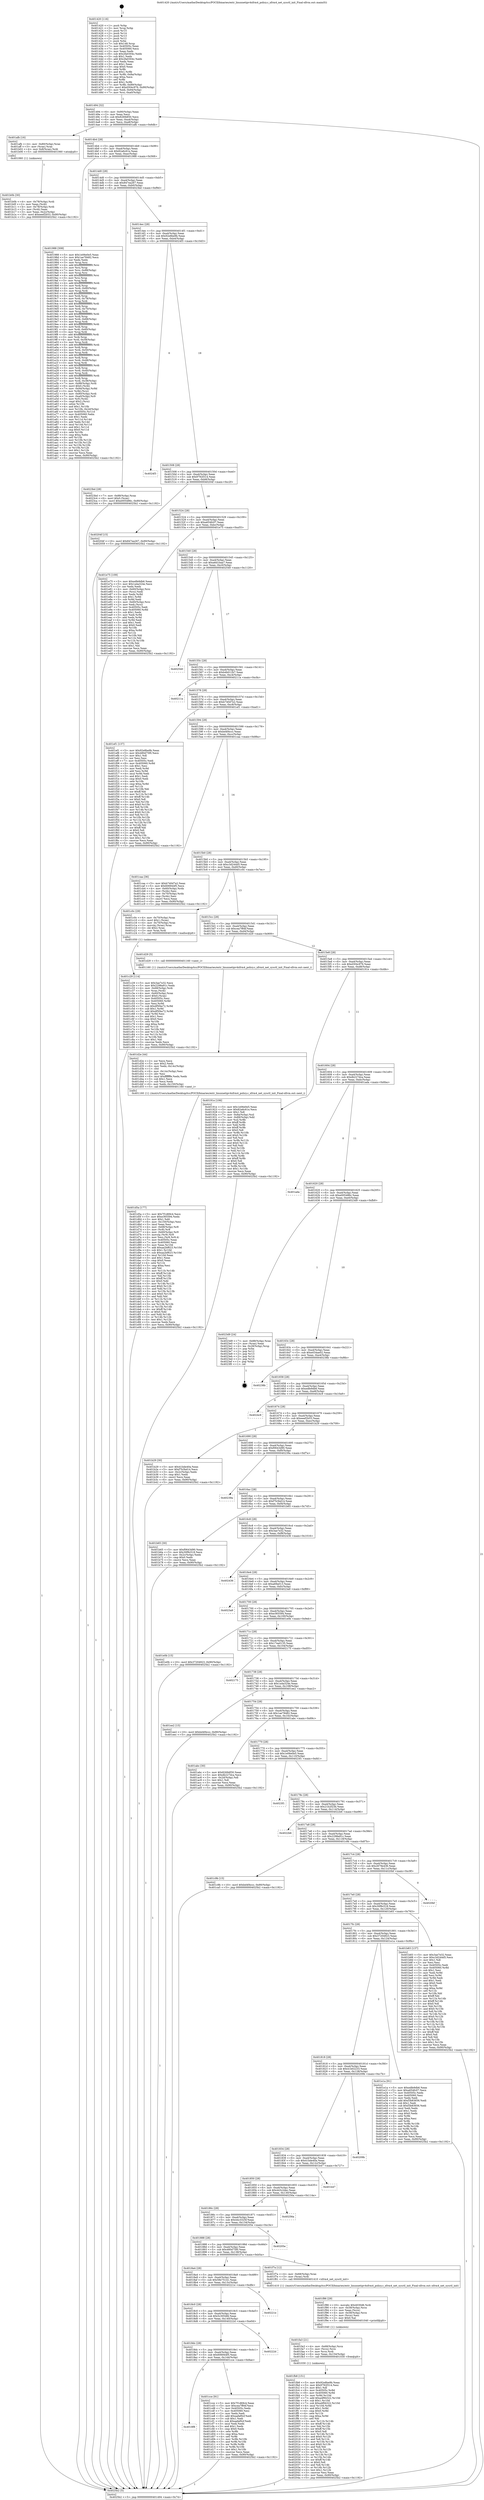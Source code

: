 digraph "0x401420" {
  label = "0x401420 (/mnt/c/Users/mathe/Desktop/tcc/POCII/binaries/extr_linuxnetipv4xfrm4_policy.c_xfrm4_net_sysctl_init_Final-ollvm.out::main(0))"
  labelloc = "t"
  node[shape=record]

  Entry [label="",width=0.3,height=0.3,shape=circle,fillcolor=black,style=filled]
  "0x401494" [label="{
     0x401494 [32]\l
     | [instrs]\l
     &nbsp;&nbsp;0x401494 \<+6\>: mov -0x90(%rbp),%eax\l
     &nbsp;&nbsp;0x40149a \<+2\>: mov %eax,%ecx\l
     &nbsp;&nbsp;0x40149c \<+6\>: sub $0x8269df30,%ecx\l
     &nbsp;&nbsp;0x4014a2 \<+6\>: mov %eax,-0xa4(%rbp)\l
     &nbsp;&nbsp;0x4014a8 \<+6\>: mov %ecx,-0xa8(%rbp)\l
     &nbsp;&nbsp;0x4014ae \<+6\>: je 0000000000401afb \<main+0x6db\>\l
  }"]
  "0x401afb" [label="{
     0x401afb [16]\l
     | [instrs]\l
     &nbsp;&nbsp;0x401afb \<+4\>: mov -0x80(%rbp),%rax\l
     &nbsp;&nbsp;0x401aff \<+3\>: mov (%rax),%rax\l
     &nbsp;&nbsp;0x401b02 \<+4\>: mov 0x8(%rax),%rdi\l
     &nbsp;&nbsp;0x401b06 \<+5\>: call 0000000000401060 \<atoi@plt\>\l
     | [calls]\l
     &nbsp;&nbsp;0x401060 \{1\} (unknown)\l
  }"]
  "0x4014b4" [label="{
     0x4014b4 [28]\l
     | [instrs]\l
     &nbsp;&nbsp;0x4014b4 \<+5\>: jmp 00000000004014b9 \<main+0x99\>\l
     &nbsp;&nbsp;0x4014b9 \<+6\>: mov -0xa4(%rbp),%eax\l
     &nbsp;&nbsp;0x4014bf \<+5\>: sub $0x82a6c61e,%eax\l
     &nbsp;&nbsp;0x4014c4 \<+6\>: mov %eax,-0xac(%rbp)\l
     &nbsp;&nbsp;0x4014ca \<+6\>: je 0000000000401988 \<main+0x568\>\l
  }"]
  Exit [label="",width=0.3,height=0.3,shape=circle,fillcolor=black,style=filled,peripheries=2]
  "0x401988" [label="{
     0x401988 [308]\l
     | [instrs]\l
     &nbsp;&nbsp;0x401988 \<+5\>: mov $0x1e06e0e5,%eax\l
     &nbsp;&nbsp;0x40198d \<+5\>: mov $0x1ae78482,%ecx\l
     &nbsp;&nbsp;0x401992 \<+2\>: xor %edx,%edx\l
     &nbsp;&nbsp;0x401994 \<+3\>: mov %rsp,%rsi\l
     &nbsp;&nbsp;0x401997 \<+4\>: add $0xfffffffffffffff0,%rsi\l
     &nbsp;&nbsp;0x40199b \<+3\>: mov %rsi,%rsp\l
     &nbsp;&nbsp;0x40199e \<+7\>: mov %rsi,-0x88(%rbp)\l
     &nbsp;&nbsp;0x4019a5 \<+3\>: mov %rsp,%rsi\l
     &nbsp;&nbsp;0x4019a8 \<+4\>: add $0xfffffffffffffff0,%rsi\l
     &nbsp;&nbsp;0x4019ac \<+3\>: mov %rsi,%rsp\l
     &nbsp;&nbsp;0x4019af \<+3\>: mov %rsp,%rdi\l
     &nbsp;&nbsp;0x4019b2 \<+4\>: add $0xfffffffffffffff0,%rdi\l
     &nbsp;&nbsp;0x4019b6 \<+3\>: mov %rdi,%rsp\l
     &nbsp;&nbsp;0x4019b9 \<+4\>: mov %rdi,-0x80(%rbp)\l
     &nbsp;&nbsp;0x4019bd \<+3\>: mov %rsp,%rdi\l
     &nbsp;&nbsp;0x4019c0 \<+4\>: add $0xfffffffffffffff0,%rdi\l
     &nbsp;&nbsp;0x4019c4 \<+3\>: mov %rdi,%rsp\l
     &nbsp;&nbsp;0x4019c7 \<+4\>: mov %rdi,-0x78(%rbp)\l
     &nbsp;&nbsp;0x4019cb \<+3\>: mov %rsp,%rdi\l
     &nbsp;&nbsp;0x4019ce \<+4\>: add $0xfffffffffffffff0,%rdi\l
     &nbsp;&nbsp;0x4019d2 \<+3\>: mov %rdi,%rsp\l
     &nbsp;&nbsp;0x4019d5 \<+4\>: mov %rdi,-0x70(%rbp)\l
     &nbsp;&nbsp;0x4019d9 \<+3\>: mov %rsp,%rdi\l
     &nbsp;&nbsp;0x4019dc \<+4\>: add $0xfffffffffffffff0,%rdi\l
     &nbsp;&nbsp;0x4019e0 \<+3\>: mov %rdi,%rsp\l
     &nbsp;&nbsp;0x4019e3 \<+4\>: mov %rdi,-0x68(%rbp)\l
     &nbsp;&nbsp;0x4019e7 \<+3\>: mov %rsp,%rdi\l
     &nbsp;&nbsp;0x4019ea \<+4\>: add $0xfffffffffffffff0,%rdi\l
     &nbsp;&nbsp;0x4019ee \<+3\>: mov %rdi,%rsp\l
     &nbsp;&nbsp;0x4019f1 \<+4\>: mov %rdi,-0x60(%rbp)\l
     &nbsp;&nbsp;0x4019f5 \<+3\>: mov %rsp,%rdi\l
     &nbsp;&nbsp;0x4019f8 \<+4\>: add $0xfffffffffffffff0,%rdi\l
     &nbsp;&nbsp;0x4019fc \<+3\>: mov %rdi,%rsp\l
     &nbsp;&nbsp;0x4019ff \<+4\>: mov %rdi,-0x58(%rbp)\l
     &nbsp;&nbsp;0x401a03 \<+3\>: mov %rsp,%rdi\l
     &nbsp;&nbsp;0x401a06 \<+4\>: add $0xfffffffffffffff0,%rdi\l
     &nbsp;&nbsp;0x401a0a \<+3\>: mov %rdi,%rsp\l
     &nbsp;&nbsp;0x401a0d \<+4\>: mov %rdi,-0x50(%rbp)\l
     &nbsp;&nbsp;0x401a11 \<+3\>: mov %rsp,%rdi\l
     &nbsp;&nbsp;0x401a14 \<+4\>: add $0xfffffffffffffff0,%rdi\l
     &nbsp;&nbsp;0x401a18 \<+3\>: mov %rdi,%rsp\l
     &nbsp;&nbsp;0x401a1b \<+4\>: mov %rdi,-0x48(%rbp)\l
     &nbsp;&nbsp;0x401a1f \<+3\>: mov %rsp,%rdi\l
     &nbsp;&nbsp;0x401a22 \<+4\>: add $0xfffffffffffffff0,%rdi\l
     &nbsp;&nbsp;0x401a26 \<+3\>: mov %rdi,%rsp\l
     &nbsp;&nbsp;0x401a29 \<+4\>: mov %rdi,-0x40(%rbp)\l
     &nbsp;&nbsp;0x401a2d \<+3\>: mov %rsp,%rdi\l
     &nbsp;&nbsp;0x401a30 \<+4\>: add $0xfffffffffffffff0,%rdi\l
     &nbsp;&nbsp;0x401a34 \<+3\>: mov %rdi,%rsp\l
     &nbsp;&nbsp;0x401a37 \<+4\>: mov %rdi,-0x38(%rbp)\l
     &nbsp;&nbsp;0x401a3b \<+7\>: mov -0x88(%rbp),%rdi\l
     &nbsp;&nbsp;0x401a42 \<+6\>: movl $0x0,(%rdi)\l
     &nbsp;&nbsp;0x401a48 \<+7\>: mov -0x94(%rbp),%r8d\l
     &nbsp;&nbsp;0x401a4f \<+3\>: mov %r8d,(%rsi)\l
     &nbsp;&nbsp;0x401a52 \<+4\>: mov -0x80(%rbp),%rdi\l
     &nbsp;&nbsp;0x401a56 \<+7\>: mov -0xa0(%rbp),%r9\l
     &nbsp;&nbsp;0x401a5d \<+3\>: mov %r9,(%rdi)\l
     &nbsp;&nbsp;0x401a60 \<+3\>: cmpl $0x2,(%rsi)\l
     &nbsp;&nbsp;0x401a63 \<+4\>: setne %r10b\l
     &nbsp;&nbsp;0x401a67 \<+4\>: and $0x1,%r10b\l
     &nbsp;&nbsp;0x401a6b \<+4\>: mov %r10b,-0x2d(%rbp)\l
     &nbsp;&nbsp;0x401a6f \<+8\>: mov 0x40505c,%r11d\l
     &nbsp;&nbsp;0x401a77 \<+7\>: mov 0x405060,%ebx\l
     &nbsp;&nbsp;0x401a7e \<+3\>: sub $0x1,%edx\l
     &nbsp;&nbsp;0x401a81 \<+3\>: mov %r11d,%r14d\l
     &nbsp;&nbsp;0x401a84 \<+3\>: add %edx,%r14d\l
     &nbsp;&nbsp;0x401a87 \<+4\>: imul %r14d,%r11d\l
     &nbsp;&nbsp;0x401a8b \<+4\>: and $0x1,%r11d\l
     &nbsp;&nbsp;0x401a8f \<+4\>: cmp $0x0,%r11d\l
     &nbsp;&nbsp;0x401a93 \<+4\>: sete %r10b\l
     &nbsp;&nbsp;0x401a97 \<+3\>: cmp $0xa,%ebx\l
     &nbsp;&nbsp;0x401a9a \<+4\>: setl %r15b\l
     &nbsp;&nbsp;0x401a9e \<+3\>: mov %r10b,%r12b\l
     &nbsp;&nbsp;0x401aa1 \<+3\>: and %r15b,%r12b\l
     &nbsp;&nbsp;0x401aa4 \<+3\>: xor %r15b,%r10b\l
     &nbsp;&nbsp;0x401aa7 \<+3\>: or %r10b,%r12b\l
     &nbsp;&nbsp;0x401aaa \<+4\>: test $0x1,%r12b\l
     &nbsp;&nbsp;0x401aae \<+3\>: cmovne %ecx,%eax\l
     &nbsp;&nbsp;0x401ab1 \<+6\>: mov %eax,-0x90(%rbp)\l
     &nbsp;&nbsp;0x401ab7 \<+5\>: jmp 00000000004025b2 \<main+0x1192\>\l
  }"]
  "0x4014d0" [label="{
     0x4014d0 [28]\l
     | [instrs]\l
     &nbsp;&nbsp;0x4014d0 \<+5\>: jmp 00000000004014d5 \<main+0xb5\>\l
     &nbsp;&nbsp;0x4014d5 \<+6\>: mov -0xa4(%rbp),%eax\l
     &nbsp;&nbsp;0x4014db \<+5\>: sub $0x847ea267,%eax\l
     &nbsp;&nbsp;0x4014e0 \<+6\>: mov %eax,-0xb0(%rbp)\l
     &nbsp;&nbsp;0x4014e6 \<+6\>: je 00000000004023bd \<main+0xf9d\>\l
  }"]
  "0x401fb8" [label="{
     0x401fb8 [151]\l
     | [instrs]\l
     &nbsp;&nbsp;0x401fb8 \<+5\>: mov $0x92e8be9b,%eax\l
     &nbsp;&nbsp;0x401fbd \<+5\>: mov $0x9792f314,%esi\l
     &nbsp;&nbsp;0x401fc2 \<+2\>: mov $0x1,%dl\l
     &nbsp;&nbsp;0x401fc4 \<+8\>: mov 0x40505c,%r8d\l
     &nbsp;&nbsp;0x401fcc \<+8\>: mov 0x405060,%r9d\l
     &nbsp;&nbsp;0x401fd4 \<+3\>: mov %r8d,%r10d\l
     &nbsp;&nbsp;0x401fd7 \<+7\>: add $0xa4f94322,%r10d\l
     &nbsp;&nbsp;0x401fde \<+4\>: sub $0x1,%r10d\l
     &nbsp;&nbsp;0x401fe2 \<+7\>: sub $0xa4f94322,%r10d\l
     &nbsp;&nbsp;0x401fe9 \<+4\>: imul %r10d,%r8d\l
     &nbsp;&nbsp;0x401fed \<+4\>: and $0x1,%r8d\l
     &nbsp;&nbsp;0x401ff1 \<+4\>: cmp $0x0,%r8d\l
     &nbsp;&nbsp;0x401ff5 \<+4\>: sete %r11b\l
     &nbsp;&nbsp;0x401ff9 \<+4\>: cmp $0xa,%r9d\l
     &nbsp;&nbsp;0x401ffd \<+3\>: setl %bl\l
     &nbsp;&nbsp;0x402000 \<+3\>: mov %r11b,%r14b\l
     &nbsp;&nbsp;0x402003 \<+4\>: xor $0xff,%r14b\l
     &nbsp;&nbsp;0x402007 \<+3\>: mov %bl,%r15b\l
     &nbsp;&nbsp;0x40200a \<+4\>: xor $0xff,%r15b\l
     &nbsp;&nbsp;0x40200e \<+3\>: xor $0x0,%dl\l
     &nbsp;&nbsp;0x402011 \<+3\>: mov %r14b,%r12b\l
     &nbsp;&nbsp;0x402014 \<+4\>: and $0x0,%r12b\l
     &nbsp;&nbsp;0x402018 \<+3\>: and %dl,%r11b\l
     &nbsp;&nbsp;0x40201b \<+3\>: mov %r15b,%r13b\l
     &nbsp;&nbsp;0x40201e \<+4\>: and $0x0,%r13b\l
     &nbsp;&nbsp;0x402022 \<+2\>: and %dl,%bl\l
     &nbsp;&nbsp;0x402024 \<+3\>: or %r11b,%r12b\l
     &nbsp;&nbsp;0x402027 \<+3\>: or %bl,%r13b\l
     &nbsp;&nbsp;0x40202a \<+3\>: xor %r13b,%r12b\l
     &nbsp;&nbsp;0x40202d \<+3\>: or %r15b,%r14b\l
     &nbsp;&nbsp;0x402030 \<+4\>: xor $0xff,%r14b\l
     &nbsp;&nbsp;0x402034 \<+3\>: or $0x0,%dl\l
     &nbsp;&nbsp;0x402037 \<+3\>: and %dl,%r14b\l
     &nbsp;&nbsp;0x40203a \<+3\>: or %r14b,%r12b\l
     &nbsp;&nbsp;0x40203d \<+4\>: test $0x1,%r12b\l
     &nbsp;&nbsp;0x402041 \<+3\>: cmovne %esi,%eax\l
     &nbsp;&nbsp;0x402044 \<+6\>: mov %eax,-0x90(%rbp)\l
     &nbsp;&nbsp;0x40204a \<+5\>: jmp 00000000004025b2 \<main+0x1192\>\l
  }"]
  "0x4023bd" [label="{
     0x4023bd [28]\l
     | [instrs]\l
     &nbsp;&nbsp;0x4023bd \<+7\>: mov -0x88(%rbp),%rax\l
     &nbsp;&nbsp;0x4023c4 \<+6\>: movl $0x0,(%rax)\l
     &nbsp;&nbsp;0x4023ca \<+10\>: movl $0xe005486c,-0x90(%rbp)\l
     &nbsp;&nbsp;0x4023d4 \<+5\>: jmp 00000000004025b2 \<main+0x1192\>\l
  }"]
  "0x4014ec" [label="{
     0x4014ec [28]\l
     | [instrs]\l
     &nbsp;&nbsp;0x4014ec \<+5\>: jmp 00000000004014f1 \<main+0xd1\>\l
     &nbsp;&nbsp;0x4014f1 \<+6\>: mov -0xa4(%rbp),%eax\l
     &nbsp;&nbsp;0x4014f7 \<+5\>: sub $0x92e8be9b,%eax\l
     &nbsp;&nbsp;0x4014fc \<+6\>: mov %eax,-0xb4(%rbp)\l
     &nbsp;&nbsp;0x401502 \<+6\>: je 00000000004024f3 \<main+0x10d3\>\l
  }"]
  "0x401fa3" [label="{
     0x401fa3 [21]\l
     | [instrs]\l
     &nbsp;&nbsp;0x401fa3 \<+4\>: mov -0x68(%rbp),%rcx\l
     &nbsp;&nbsp;0x401fa7 \<+3\>: mov (%rcx),%rcx\l
     &nbsp;&nbsp;0x401faa \<+3\>: mov %rcx,%rdi\l
     &nbsp;&nbsp;0x401fad \<+6\>: mov %eax,-0x154(%rbp)\l
     &nbsp;&nbsp;0x401fb3 \<+5\>: call 0000000000401030 \<free@plt\>\l
     | [calls]\l
     &nbsp;&nbsp;0x401030 \{1\} (unknown)\l
  }"]
  "0x4024f3" [label="{
     0x4024f3\l
  }", style=dashed]
  "0x401508" [label="{
     0x401508 [28]\l
     | [instrs]\l
     &nbsp;&nbsp;0x401508 \<+5\>: jmp 000000000040150d \<main+0xed\>\l
     &nbsp;&nbsp;0x40150d \<+6\>: mov -0xa4(%rbp),%eax\l
     &nbsp;&nbsp;0x401513 \<+5\>: sub $0x9792f314,%eax\l
     &nbsp;&nbsp;0x401518 \<+6\>: mov %eax,-0xb8(%rbp)\l
     &nbsp;&nbsp;0x40151e \<+6\>: je 000000000040204f \<main+0xc2f\>\l
  }"]
  "0x401f86" [label="{
     0x401f86 [29]\l
     | [instrs]\l
     &nbsp;&nbsp;0x401f86 \<+10\>: movabs $0x4030d6,%rdi\l
     &nbsp;&nbsp;0x401f90 \<+4\>: mov -0x58(%rbp),%rcx\l
     &nbsp;&nbsp;0x401f94 \<+2\>: mov %eax,(%rcx)\l
     &nbsp;&nbsp;0x401f96 \<+4\>: mov -0x58(%rbp),%rcx\l
     &nbsp;&nbsp;0x401f9a \<+2\>: mov (%rcx),%esi\l
     &nbsp;&nbsp;0x401f9c \<+2\>: mov $0x0,%al\l
     &nbsp;&nbsp;0x401f9e \<+5\>: call 0000000000401040 \<printf@plt\>\l
     | [calls]\l
     &nbsp;&nbsp;0x401040 \{1\} (unknown)\l
  }"]
  "0x40204f" [label="{
     0x40204f [15]\l
     | [instrs]\l
     &nbsp;&nbsp;0x40204f \<+10\>: movl $0x847ea267,-0x90(%rbp)\l
     &nbsp;&nbsp;0x402059 \<+5\>: jmp 00000000004025b2 \<main+0x1192\>\l
  }"]
  "0x401524" [label="{
     0x401524 [28]\l
     | [instrs]\l
     &nbsp;&nbsp;0x401524 \<+5\>: jmp 0000000000401529 \<main+0x109\>\l
     &nbsp;&nbsp;0x401529 \<+6\>: mov -0xa4(%rbp),%eax\l
     &nbsp;&nbsp;0x40152f \<+5\>: sub $0xa654fc07,%eax\l
     &nbsp;&nbsp;0x401534 \<+6\>: mov %eax,-0xbc(%rbp)\l
     &nbsp;&nbsp;0x40153a \<+6\>: je 0000000000401e75 \<main+0xa55\>\l
  }"]
  "0x401d5a" [label="{
     0x401d5a [177]\l
     | [instrs]\l
     &nbsp;&nbsp;0x401d5a \<+5\>: mov $0x7f1d69c4,%ecx\l
     &nbsp;&nbsp;0x401d5f \<+5\>: mov $0xe365594,%edx\l
     &nbsp;&nbsp;0x401d64 \<+3\>: mov $0x1,%dil\l
     &nbsp;&nbsp;0x401d67 \<+6\>: mov -0x150(%rbp),%esi\l
     &nbsp;&nbsp;0x401d6d \<+3\>: imul %eax,%esi\l
     &nbsp;&nbsp;0x401d70 \<+4\>: mov -0x68(%rbp),%r8\l
     &nbsp;&nbsp;0x401d74 \<+3\>: mov (%r8),%r8\l
     &nbsp;&nbsp;0x401d77 \<+4\>: mov -0x60(%rbp),%r9\l
     &nbsp;&nbsp;0x401d7b \<+3\>: movslq (%r9),%r9\l
     &nbsp;&nbsp;0x401d7e \<+4\>: mov %esi,(%r8,%r9,4)\l
     &nbsp;&nbsp;0x401d82 \<+7\>: mov 0x40505c,%eax\l
     &nbsp;&nbsp;0x401d89 \<+7\>: mov 0x405060,%esi\l
     &nbsp;&nbsp;0x401d90 \<+3\>: mov %eax,%r10d\l
     &nbsp;&nbsp;0x401d93 \<+7\>: add $0xaa2bf623,%r10d\l
     &nbsp;&nbsp;0x401d9a \<+4\>: sub $0x1,%r10d\l
     &nbsp;&nbsp;0x401d9e \<+7\>: sub $0xaa2bf623,%r10d\l
     &nbsp;&nbsp;0x401da5 \<+4\>: imul %r10d,%eax\l
     &nbsp;&nbsp;0x401da9 \<+3\>: and $0x1,%eax\l
     &nbsp;&nbsp;0x401dac \<+3\>: cmp $0x0,%eax\l
     &nbsp;&nbsp;0x401daf \<+4\>: sete %r11b\l
     &nbsp;&nbsp;0x401db3 \<+3\>: cmp $0xa,%esi\l
     &nbsp;&nbsp;0x401db6 \<+3\>: setl %bl\l
     &nbsp;&nbsp;0x401db9 \<+3\>: mov %r11b,%r14b\l
     &nbsp;&nbsp;0x401dbc \<+4\>: xor $0xff,%r14b\l
     &nbsp;&nbsp;0x401dc0 \<+3\>: mov %bl,%r15b\l
     &nbsp;&nbsp;0x401dc3 \<+4\>: xor $0xff,%r15b\l
     &nbsp;&nbsp;0x401dc7 \<+4\>: xor $0x0,%dil\l
     &nbsp;&nbsp;0x401dcb \<+3\>: mov %r14b,%r12b\l
     &nbsp;&nbsp;0x401dce \<+4\>: and $0x0,%r12b\l
     &nbsp;&nbsp;0x401dd2 \<+3\>: and %dil,%r11b\l
     &nbsp;&nbsp;0x401dd5 \<+3\>: mov %r15b,%r13b\l
     &nbsp;&nbsp;0x401dd8 \<+4\>: and $0x0,%r13b\l
     &nbsp;&nbsp;0x401ddc \<+3\>: and %dil,%bl\l
     &nbsp;&nbsp;0x401ddf \<+3\>: or %r11b,%r12b\l
     &nbsp;&nbsp;0x401de2 \<+3\>: or %bl,%r13b\l
     &nbsp;&nbsp;0x401de5 \<+3\>: xor %r13b,%r12b\l
     &nbsp;&nbsp;0x401de8 \<+3\>: or %r15b,%r14b\l
     &nbsp;&nbsp;0x401deb \<+4\>: xor $0xff,%r14b\l
     &nbsp;&nbsp;0x401def \<+4\>: or $0x0,%dil\l
     &nbsp;&nbsp;0x401df3 \<+3\>: and %dil,%r14b\l
     &nbsp;&nbsp;0x401df6 \<+3\>: or %r14b,%r12b\l
     &nbsp;&nbsp;0x401df9 \<+4\>: test $0x1,%r12b\l
     &nbsp;&nbsp;0x401dfd \<+3\>: cmovne %edx,%ecx\l
     &nbsp;&nbsp;0x401e00 \<+6\>: mov %ecx,-0x90(%rbp)\l
     &nbsp;&nbsp;0x401e06 \<+5\>: jmp 00000000004025b2 \<main+0x1192\>\l
  }"]
  "0x401e75" [label="{
     0x401e75 [109]\l
     | [instrs]\l
     &nbsp;&nbsp;0x401e75 \<+5\>: mov $0xedfe9db6,%eax\l
     &nbsp;&nbsp;0x401e7a \<+5\>: mov $0x1a4a324e,%ecx\l
     &nbsp;&nbsp;0x401e7f \<+2\>: xor %edx,%edx\l
     &nbsp;&nbsp;0x401e81 \<+4\>: mov -0x60(%rbp),%rsi\l
     &nbsp;&nbsp;0x401e85 \<+2\>: mov (%rsi),%edi\l
     &nbsp;&nbsp;0x401e87 \<+3\>: mov %edx,%r8d\l
     &nbsp;&nbsp;0x401e8a \<+4\>: sub $0x1,%r8d\l
     &nbsp;&nbsp;0x401e8e \<+3\>: sub %r8d,%edi\l
     &nbsp;&nbsp;0x401e91 \<+4\>: mov -0x60(%rbp),%rsi\l
     &nbsp;&nbsp;0x401e95 \<+2\>: mov %edi,(%rsi)\l
     &nbsp;&nbsp;0x401e97 \<+7\>: mov 0x40505c,%edi\l
     &nbsp;&nbsp;0x401e9e \<+8\>: mov 0x405060,%r8d\l
     &nbsp;&nbsp;0x401ea6 \<+3\>: sub $0x1,%edx\l
     &nbsp;&nbsp;0x401ea9 \<+3\>: mov %edi,%r9d\l
     &nbsp;&nbsp;0x401eac \<+3\>: add %edx,%r9d\l
     &nbsp;&nbsp;0x401eaf \<+4\>: imul %r9d,%edi\l
     &nbsp;&nbsp;0x401eb3 \<+3\>: and $0x1,%edi\l
     &nbsp;&nbsp;0x401eb6 \<+3\>: cmp $0x0,%edi\l
     &nbsp;&nbsp;0x401eb9 \<+4\>: sete %r10b\l
     &nbsp;&nbsp;0x401ebd \<+4\>: cmp $0xa,%r8d\l
     &nbsp;&nbsp;0x401ec1 \<+4\>: setl %r11b\l
     &nbsp;&nbsp;0x401ec5 \<+3\>: mov %r10b,%bl\l
     &nbsp;&nbsp;0x401ec8 \<+3\>: and %r11b,%bl\l
     &nbsp;&nbsp;0x401ecb \<+3\>: xor %r11b,%r10b\l
     &nbsp;&nbsp;0x401ece \<+3\>: or %r10b,%bl\l
     &nbsp;&nbsp;0x401ed1 \<+3\>: test $0x1,%bl\l
     &nbsp;&nbsp;0x401ed4 \<+3\>: cmovne %ecx,%eax\l
     &nbsp;&nbsp;0x401ed7 \<+6\>: mov %eax,-0x90(%rbp)\l
     &nbsp;&nbsp;0x401edd \<+5\>: jmp 00000000004025b2 \<main+0x1192\>\l
  }"]
  "0x401540" [label="{
     0x401540 [28]\l
     | [instrs]\l
     &nbsp;&nbsp;0x401540 \<+5\>: jmp 0000000000401545 \<main+0x125\>\l
     &nbsp;&nbsp;0x401545 \<+6\>: mov -0xa4(%rbp),%eax\l
     &nbsp;&nbsp;0x40154b \<+5\>: sub $0xa6d1baa7,%eax\l
     &nbsp;&nbsp;0x401550 \<+6\>: mov %eax,-0xc0(%rbp)\l
     &nbsp;&nbsp;0x401556 \<+6\>: je 0000000000402540 \<main+0x1120\>\l
  }"]
  "0x401d2e" [label="{
     0x401d2e [44]\l
     | [instrs]\l
     &nbsp;&nbsp;0x401d2e \<+2\>: xor %ecx,%ecx\l
     &nbsp;&nbsp;0x401d30 \<+5\>: mov $0x2,%edx\l
     &nbsp;&nbsp;0x401d35 \<+6\>: mov %edx,-0x14c(%rbp)\l
     &nbsp;&nbsp;0x401d3b \<+1\>: cltd\l
     &nbsp;&nbsp;0x401d3c \<+6\>: mov -0x14c(%rbp),%esi\l
     &nbsp;&nbsp;0x401d42 \<+2\>: idiv %esi\l
     &nbsp;&nbsp;0x401d44 \<+6\>: imul $0xfffffffe,%edx,%edx\l
     &nbsp;&nbsp;0x401d4a \<+3\>: sub $0x1,%ecx\l
     &nbsp;&nbsp;0x401d4d \<+2\>: sub %ecx,%edx\l
     &nbsp;&nbsp;0x401d4f \<+6\>: mov %edx,-0x150(%rbp)\l
     &nbsp;&nbsp;0x401d55 \<+5\>: call 0000000000401160 \<next_i\>\l
     | [calls]\l
     &nbsp;&nbsp;0x401160 \{1\} (/mnt/c/Users/mathe/Desktop/tcc/POCII/binaries/extr_linuxnetipv4xfrm4_policy.c_xfrm4_net_sysctl_init_Final-ollvm.out::next_i)\l
  }"]
  "0x402540" [label="{
     0x402540\l
  }", style=dashed]
  "0x40155c" [label="{
     0x40155c [28]\l
     | [instrs]\l
     &nbsp;&nbsp;0x40155c \<+5\>: jmp 0000000000401561 \<main+0x141\>\l
     &nbsp;&nbsp;0x401561 \<+6\>: mov -0xa4(%rbp),%eax\l
     &nbsp;&nbsp;0x401567 \<+5\>: sub $0xb4b012b7,%eax\l
     &nbsp;&nbsp;0x40156c \<+6\>: mov %eax,-0xc4(%rbp)\l
     &nbsp;&nbsp;0x401572 \<+6\>: je 000000000040211a \<main+0xcfa\>\l
  }"]
  "0x4018f8" [label="{
     0x4018f8\l
  }", style=dashed]
  "0x40211a" [label="{
     0x40211a\l
  }", style=dashed]
  "0x401578" [label="{
     0x401578 [28]\l
     | [instrs]\l
     &nbsp;&nbsp;0x401578 \<+5\>: jmp 000000000040157d \<main+0x15d\>\l
     &nbsp;&nbsp;0x40157d \<+6\>: mov -0xa4(%rbp),%eax\l
     &nbsp;&nbsp;0x401583 \<+5\>: sub $0xb740d7e2,%eax\l
     &nbsp;&nbsp;0x401588 \<+6\>: mov %eax,-0xc8(%rbp)\l
     &nbsp;&nbsp;0x40158e \<+6\>: je 0000000000401ef1 \<main+0xad1\>\l
  }"]
  "0x401cce" [label="{
     0x401cce [91]\l
     | [instrs]\l
     &nbsp;&nbsp;0x401cce \<+5\>: mov $0x7f1d69c4,%eax\l
     &nbsp;&nbsp;0x401cd3 \<+5\>: mov $0xcea7f84f,%ecx\l
     &nbsp;&nbsp;0x401cd8 \<+7\>: mov 0x40505c,%edx\l
     &nbsp;&nbsp;0x401cdf \<+7\>: mov 0x405060,%esi\l
     &nbsp;&nbsp;0x401ce6 \<+2\>: mov %edx,%edi\l
     &nbsp;&nbsp;0x401ce8 \<+6\>: add $0xaafaf0cf,%edi\l
     &nbsp;&nbsp;0x401cee \<+3\>: sub $0x1,%edi\l
     &nbsp;&nbsp;0x401cf1 \<+6\>: sub $0xaafaf0cf,%edi\l
     &nbsp;&nbsp;0x401cf7 \<+3\>: imul %edi,%edx\l
     &nbsp;&nbsp;0x401cfa \<+3\>: and $0x1,%edx\l
     &nbsp;&nbsp;0x401cfd \<+3\>: cmp $0x0,%edx\l
     &nbsp;&nbsp;0x401d00 \<+4\>: sete %r8b\l
     &nbsp;&nbsp;0x401d04 \<+3\>: cmp $0xa,%esi\l
     &nbsp;&nbsp;0x401d07 \<+4\>: setl %r9b\l
     &nbsp;&nbsp;0x401d0b \<+3\>: mov %r8b,%r10b\l
     &nbsp;&nbsp;0x401d0e \<+3\>: and %r9b,%r10b\l
     &nbsp;&nbsp;0x401d11 \<+3\>: xor %r9b,%r8b\l
     &nbsp;&nbsp;0x401d14 \<+3\>: or %r8b,%r10b\l
     &nbsp;&nbsp;0x401d17 \<+4\>: test $0x1,%r10b\l
     &nbsp;&nbsp;0x401d1b \<+3\>: cmovne %ecx,%eax\l
     &nbsp;&nbsp;0x401d1e \<+6\>: mov %eax,-0x90(%rbp)\l
     &nbsp;&nbsp;0x401d24 \<+5\>: jmp 00000000004025b2 \<main+0x1192\>\l
  }"]
  "0x401ef1" [label="{
     0x401ef1 [137]\l
     | [instrs]\l
     &nbsp;&nbsp;0x401ef1 \<+5\>: mov $0x92e8be9b,%eax\l
     &nbsp;&nbsp;0x401ef6 \<+5\>: mov $0x480d75f0,%ecx\l
     &nbsp;&nbsp;0x401efb \<+2\>: mov $0x1,%dl\l
     &nbsp;&nbsp;0x401efd \<+2\>: xor %esi,%esi\l
     &nbsp;&nbsp;0x401eff \<+7\>: mov 0x40505c,%edi\l
     &nbsp;&nbsp;0x401f06 \<+8\>: mov 0x405060,%r8d\l
     &nbsp;&nbsp;0x401f0e \<+3\>: sub $0x1,%esi\l
     &nbsp;&nbsp;0x401f11 \<+3\>: mov %edi,%r9d\l
     &nbsp;&nbsp;0x401f14 \<+3\>: add %esi,%r9d\l
     &nbsp;&nbsp;0x401f17 \<+4\>: imul %r9d,%edi\l
     &nbsp;&nbsp;0x401f1b \<+3\>: and $0x1,%edi\l
     &nbsp;&nbsp;0x401f1e \<+3\>: cmp $0x0,%edi\l
     &nbsp;&nbsp;0x401f21 \<+4\>: sete %r10b\l
     &nbsp;&nbsp;0x401f25 \<+4\>: cmp $0xa,%r8d\l
     &nbsp;&nbsp;0x401f29 \<+4\>: setl %r11b\l
     &nbsp;&nbsp;0x401f2d \<+3\>: mov %r10b,%bl\l
     &nbsp;&nbsp;0x401f30 \<+3\>: xor $0xff,%bl\l
     &nbsp;&nbsp;0x401f33 \<+3\>: mov %r11b,%r14b\l
     &nbsp;&nbsp;0x401f36 \<+4\>: xor $0xff,%r14b\l
     &nbsp;&nbsp;0x401f3a \<+3\>: xor $0x0,%dl\l
     &nbsp;&nbsp;0x401f3d \<+3\>: mov %bl,%r15b\l
     &nbsp;&nbsp;0x401f40 \<+4\>: and $0x0,%r15b\l
     &nbsp;&nbsp;0x401f44 \<+3\>: and %dl,%r10b\l
     &nbsp;&nbsp;0x401f47 \<+3\>: mov %r14b,%r12b\l
     &nbsp;&nbsp;0x401f4a \<+4\>: and $0x0,%r12b\l
     &nbsp;&nbsp;0x401f4e \<+3\>: and %dl,%r11b\l
     &nbsp;&nbsp;0x401f51 \<+3\>: or %r10b,%r15b\l
     &nbsp;&nbsp;0x401f54 \<+3\>: or %r11b,%r12b\l
     &nbsp;&nbsp;0x401f57 \<+3\>: xor %r12b,%r15b\l
     &nbsp;&nbsp;0x401f5a \<+3\>: or %r14b,%bl\l
     &nbsp;&nbsp;0x401f5d \<+3\>: xor $0xff,%bl\l
     &nbsp;&nbsp;0x401f60 \<+3\>: or $0x0,%dl\l
     &nbsp;&nbsp;0x401f63 \<+2\>: and %dl,%bl\l
     &nbsp;&nbsp;0x401f65 \<+3\>: or %bl,%r15b\l
     &nbsp;&nbsp;0x401f68 \<+4\>: test $0x1,%r15b\l
     &nbsp;&nbsp;0x401f6c \<+3\>: cmovne %ecx,%eax\l
     &nbsp;&nbsp;0x401f6f \<+6\>: mov %eax,-0x90(%rbp)\l
     &nbsp;&nbsp;0x401f75 \<+5\>: jmp 00000000004025b2 \<main+0x1192\>\l
  }"]
  "0x401594" [label="{
     0x401594 [28]\l
     | [instrs]\l
     &nbsp;&nbsp;0x401594 \<+5\>: jmp 0000000000401599 \<main+0x179\>\l
     &nbsp;&nbsp;0x401599 \<+6\>: mov -0xa4(%rbp),%eax\l
     &nbsp;&nbsp;0x40159f \<+5\>: sub $0xbd4f4ccc,%eax\l
     &nbsp;&nbsp;0x4015a4 \<+6\>: mov %eax,-0xcc(%rbp)\l
     &nbsp;&nbsp;0x4015aa \<+6\>: je 0000000000401caa \<main+0x88a\>\l
  }"]
  "0x4018dc" [label="{
     0x4018dc [28]\l
     | [instrs]\l
     &nbsp;&nbsp;0x4018dc \<+5\>: jmp 00000000004018e1 \<main+0x4c1\>\l
     &nbsp;&nbsp;0x4018e1 \<+6\>: mov -0xa4(%rbp),%eax\l
     &nbsp;&nbsp;0x4018e7 \<+5\>: sub $0x606944f5,%eax\l
     &nbsp;&nbsp;0x4018ec \<+6\>: mov %eax,-0x144(%rbp)\l
     &nbsp;&nbsp;0x4018f2 \<+6\>: je 0000000000401cce \<main+0x8ae\>\l
  }"]
  "0x401caa" [label="{
     0x401caa [36]\l
     | [instrs]\l
     &nbsp;&nbsp;0x401caa \<+5\>: mov $0xb740d7e2,%eax\l
     &nbsp;&nbsp;0x401caf \<+5\>: mov $0x606944f5,%ecx\l
     &nbsp;&nbsp;0x401cb4 \<+4\>: mov -0x60(%rbp),%rdx\l
     &nbsp;&nbsp;0x401cb8 \<+2\>: mov (%rdx),%esi\l
     &nbsp;&nbsp;0x401cba \<+4\>: mov -0x70(%rbp),%rdx\l
     &nbsp;&nbsp;0x401cbe \<+2\>: cmp (%rdx),%esi\l
     &nbsp;&nbsp;0x401cc0 \<+3\>: cmovl %ecx,%eax\l
     &nbsp;&nbsp;0x401cc3 \<+6\>: mov %eax,-0x90(%rbp)\l
     &nbsp;&nbsp;0x401cc9 \<+5\>: jmp 00000000004025b2 \<main+0x1192\>\l
  }"]
  "0x4015b0" [label="{
     0x4015b0 [28]\l
     | [instrs]\l
     &nbsp;&nbsp;0x4015b0 \<+5\>: jmp 00000000004015b5 \<main+0x195\>\l
     &nbsp;&nbsp;0x4015b5 \<+6\>: mov -0xa4(%rbp),%eax\l
     &nbsp;&nbsp;0x4015bb \<+5\>: sub $0xc3d244d5,%eax\l
     &nbsp;&nbsp;0x4015c0 \<+6\>: mov %eax,-0xd0(%rbp)\l
     &nbsp;&nbsp;0x4015c6 \<+6\>: je 0000000000401c0c \<main+0x7ec\>\l
  }"]
  "0x40222d" [label="{
     0x40222d\l
  }", style=dashed]
  "0x401c0c" [label="{
     0x401c0c [29]\l
     | [instrs]\l
     &nbsp;&nbsp;0x401c0c \<+4\>: mov -0x70(%rbp),%rax\l
     &nbsp;&nbsp;0x401c10 \<+6\>: movl $0x1,(%rax)\l
     &nbsp;&nbsp;0x401c16 \<+4\>: mov -0x70(%rbp),%rax\l
     &nbsp;&nbsp;0x401c1a \<+3\>: movslq (%rax),%rax\l
     &nbsp;&nbsp;0x401c1d \<+4\>: shl $0x2,%rax\l
     &nbsp;&nbsp;0x401c21 \<+3\>: mov %rax,%rdi\l
     &nbsp;&nbsp;0x401c24 \<+5\>: call 0000000000401050 \<malloc@plt\>\l
     | [calls]\l
     &nbsp;&nbsp;0x401050 \{1\} (unknown)\l
  }"]
  "0x4015cc" [label="{
     0x4015cc [28]\l
     | [instrs]\l
     &nbsp;&nbsp;0x4015cc \<+5\>: jmp 00000000004015d1 \<main+0x1b1\>\l
     &nbsp;&nbsp;0x4015d1 \<+6\>: mov -0xa4(%rbp),%eax\l
     &nbsp;&nbsp;0x4015d7 \<+5\>: sub $0xcea7f84f,%eax\l
     &nbsp;&nbsp;0x4015dc \<+6\>: mov %eax,-0xd4(%rbp)\l
     &nbsp;&nbsp;0x4015e2 \<+6\>: je 0000000000401d29 \<main+0x909\>\l
  }"]
  "0x4018c0" [label="{
     0x4018c0 [28]\l
     | [instrs]\l
     &nbsp;&nbsp;0x4018c0 \<+5\>: jmp 00000000004018c5 \<main+0x4a5\>\l
     &nbsp;&nbsp;0x4018c5 \<+6\>: mov -0xa4(%rbp),%eax\l
     &nbsp;&nbsp;0x4018cb \<+5\>: sub $0x5c3054fd,%eax\l
     &nbsp;&nbsp;0x4018d0 \<+6\>: mov %eax,-0x140(%rbp)\l
     &nbsp;&nbsp;0x4018d6 \<+6\>: je 000000000040222d \<main+0xe0d\>\l
  }"]
  "0x401d29" [label="{
     0x401d29 [5]\l
     | [instrs]\l
     &nbsp;&nbsp;0x401d29 \<+5\>: call 0000000000401160 \<next_i\>\l
     | [calls]\l
     &nbsp;&nbsp;0x401160 \{1\} (/mnt/c/Users/mathe/Desktop/tcc/POCII/binaries/extr_linuxnetipv4xfrm4_policy.c_xfrm4_net_sysctl_init_Final-ollvm.out::next_i)\l
  }"]
  "0x4015e8" [label="{
     0x4015e8 [28]\l
     | [instrs]\l
     &nbsp;&nbsp;0x4015e8 \<+5\>: jmp 00000000004015ed \<main+0x1cd\>\l
     &nbsp;&nbsp;0x4015ed \<+6\>: mov -0xa4(%rbp),%eax\l
     &nbsp;&nbsp;0x4015f3 \<+5\>: sub $0xd304c976,%eax\l
     &nbsp;&nbsp;0x4015f8 \<+6\>: mov %eax,-0xd8(%rbp)\l
     &nbsp;&nbsp;0x4015fe \<+6\>: je 000000000040191e \<main+0x4fe\>\l
  }"]
  "0x40221e" [label="{
     0x40221e\l
  }", style=dashed]
  "0x40191e" [label="{
     0x40191e [106]\l
     | [instrs]\l
     &nbsp;&nbsp;0x40191e \<+5\>: mov $0x1e06e0e5,%eax\l
     &nbsp;&nbsp;0x401923 \<+5\>: mov $0x82a6c61e,%ecx\l
     &nbsp;&nbsp;0x401928 \<+2\>: mov $0x1,%dl\l
     &nbsp;&nbsp;0x40192a \<+7\>: mov -0x8a(%rbp),%sil\l
     &nbsp;&nbsp;0x401931 \<+7\>: mov -0x89(%rbp),%dil\l
     &nbsp;&nbsp;0x401938 \<+3\>: mov %sil,%r8b\l
     &nbsp;&nbsp;0x40193b \<+4\>: xor $0xff,%r8b\l
     &nbsp;&nbsp;0x40193f \<+3\>: mov %dil,%r9b\l
     &nbsp;&nbsp;0x401942 \<+4\>: xor $0xff,%r9b\l
     &nbsp;&nbsp;0x401946 \<+3\>: xor $0x0,%dl\l
     &nbsp;&nbsp;0x401949 \<+3\>: mov %r8b,%r10b\l
     &nbsp;&nbsp;0x40194c \<+4\>: and $0x0,%r10b\l
     &nbsp;&nbsp;0x401950 \<+3\>: and %dl,%sil\l
     &nbsp;&nbsp;0x401953 \<+3\>: mov %r9b,%r11b\l
     &nbsp;&nbsp;0x401956 \<+4\>: and $0x0,%r11b\l
     &nbsp;&nbsp;0x40195a \<+3\>: and %dl,%dil\l
     &nbsp;&nbsp;0x40195d \<+3\>: or %sil,%r10b\l
     &nbsp;&nbsp;0x401960 \<+3\>: or %dil,%r11b\l
     &nbsp;&nbsp;0x401963 \<+3\>: xor %r11b,%r10b\l
     &nbsp;&nbsp;0x401966 \<+3\>: or %r9b,%r8b\l
     &nbsp;&nbsp;0x401969 \<+4\>: xor $0xff,%r8b\l
     &nbsp;&nbsp;0x40196d \<+3\>: or $0x0,%dl\l
     &nbsp;&nbsp;0x401970 \<+3\>: and %dl,%r8b\l
     &nbsp;&nbsp;0x401973 \<+3\>: or %r8b,%r10b\l
     &nbsp;&nbsp;0x401976 \<+4\>: test $0x1,%r10b\l
     &nbsp;&nbsp;0x40197a \<+3\>: cmovne %ecx,%eax\l
     &nbsp;&nbsp;0x40197d \<+6\>: mov %eax,-0x90(%rbp)\l
     &nbsp;&nbsp;0x401983 \<+5\>: jmp 00000000004025b2 \<main+0x1192\>\l
  }"]
  "0x401604" [label="{
     0x401604 [28]\l
     | [instrs]\l
     &nbsp;&nbsp;0x401604 \<+5\>: jmp 0000000000401609 \<main+0x1e9\>\l
     &nbsp;&nbsp;0x401609 \<+6\>: mov -0xa4(%rbp),%eax\l
     &nbsp;&nbsp;0x40160f \<+5\>: sub $0xdb227dca,%eax\l
     &nbsp;&nbsp;0x401614 \<+6\>: mov %eax,-0xdc(%rbp)\l
     &nbsp;&nbsp;0x40161a \<+6\>: je 0000000000401ada \<main+0x6ba\>\l
  }"]
  "0x4025b2" [label="{
     0x4025b2 [5]\l
     | [instrs]\l
     &nbsp;&nbsp;0x4025b2 \<+5\>: jmp 0000000000401494 \<main+0x74\>\l
  }"]
  "0x401420" [label="{
     0x401420 [116]\l
     | [instrs]\l
     &nbsp;&nbsp;0x401420 \<+1\>: push %rbp\l
     &nbsp;&nbsp;0x401421 \<+3\>: mov %rsp,%rbp\l
     &nbsp;&nbsp;0x401424 \<+2\>: push %r15\l
     &nbsp;&nbsp;0x401426 \<+2\>: push %r14\l
     &nbsp;&nbsp;0x401428 \<+2\>: push %r13\l
     &nbsp;&nbsp;0x40142a \<+2\>: push %r12\l
     &nbsp;&nbsp;0x40142c \<+1\>: push %rbx\l
     &nbsp;&nbsp;0x40142d \<+7\>: sub $0x148,%rsp\l
     &nbsp;&nbsp;0x401434 \<+7\>: mov 0x40505c,%eax\l
     &nbsp;&nbsp;0x40143b \<+7\>: mov 0x405060,%ecx\l
     &nbsp;&nbsp;0x401442 \<+2\>: mov %eax,%edx\l
     &nbsp;&nbsp;0x401444 \<+6\>: sub $0x2fa0304c,%edx\l
     &nbsp;&nbsp;0x40144a \<+3\>: sub $0x1,%edx\l
     &nbsp;&nbsp;0x40144d \<+6\>: add $0x2fa0304c,%edx\l
     &nbsp;&nbsp;0x401453 \<+3\>: imul %edx,%eax\l
     &nbsp;&nbsp;0x401456 \<+3\>: and $0x1,%eax\l
     &nbsp;&nbsp;0x401459 \<+3\>: cmp $0x0,%eax\l
     &nbsp;&nbsp;0x40145c \<+4\>: sete %r8b\l
     &nbsp;&nbsp;0x401460 \<+4\>: and $0x1,%r8b\l
     &nbsp;&nbsp;0x401464 \<+7\>: mov %r8b,-0x8a(%rbp)\l
     &nbsp;&nbsp;0x40146b \<+3\>: cmp $0xa,%ecx\l
     &nbsp;&nbsp;0x40146e \<+4\>: setl %r8b\l
     &nbsp;&nbsp;0x401472 \<+4\>: and $0x1,%r8b\l
     &nbsp;&nbsp;0x401476 \<+7\>: mov %r8b,-0x89(%rbp)\l
     &nbsp;&nbsp;0x40147d \<+10\>: movl $0xd304c976,-0x90(%rbp)\l
     &nbsp;&nbsp;0x401487 \<+6\>: mov %edi,-0x94(%rbp)\l
     &nbsp;&nbsp;0x40148d \<+7\>: mov %rsi,-0xa0(%rbp)\l
  }"]
  "0x4018a4" [label="{
     0x4018a4 [28]\l
     | [instrs]\l
     &nbsp;&nbsp;0x4018a4 \<+5\>: jmp 00000000004018a9 \<main+0x489\>\l
     &nbsp;&nbsp;0x4018a9 \<+6\>: mov -0xa4(%rbp),%eax\l
     &nbsp;&nbsp;0x4018af \<+5\>: sub $0x58e75141,%eax\l
     &nbsp;&nbsp;0x4018b4 \<+6\>: mov %eax,-0x13c(%rbp)\l
     &nbsp;&nbsp;0x4018ba \<+6\>: je 000000000040221e \<main+0xdfe\>\l
  }"]
  "0x401f7a" [label="{
     0x401f7a [12]\l
     | [instrs]\l
     &nbsp;&nbsp;0x401f7a \<+4\>: mov -0x68(%rbp),%rax\l
     &nbsp;&nbsp;0x401f7e \<+3\>: mov (%rax),%rdi\l
     &nbsp;&nbsp;0x401f81 \<+5\>: call 0000000000401410 \<xfrm4_net_sysctl_init\>\l
     | [calls]\l
     &nbsp;&nbsp;0x401410 \{1\} (/mnt/c/Users/mathe/Desktop/tcc/POCII/binaries/extr_linuxnetipv4xfrm4_policy.c_xfrm4_net_sysctl_init_Final-ollvm.out::xfrm4_net_sysctl_init)\l
  }"]
  "0x401ada" [label="{
     0x401ada\l
  }", style=dashed]
  "0x401620" [label="{
     0x401620 [28]\l
     | [instrs]\l
     &nbsp;&nbsp;0x401620 \<+5\>: jmp 0000000000401625 \<main+0x205\>\l
     &nbsp;&nbsp;0x401625 \<+6\>: mov -0xa4(%rbp),%eax\l
     &nbsp;&nbsp;0x40162b \<+5\>: sub $0xe005486c,%eax\l
     &nbsp;&nbsp;0x401630 \<+6\>: mov %eax,-0xe0(%rbp)\l
     &nbsp;&nbsp;0x401636 \<+6\>: je 00000000004023d9 \<main+0xfb9\>\l
  }"]
  "0x401888" [label="{
     0x401888 [28]\l
     | [instrs]\l
     &nbsp;&nbsp;0x401888 \<+5\>: jmp 000000000040188d \<main+0x46d\>\l
     &nbsp;&nbsp;0x40188d \<+6\>: mov -0xa4(%rbp),%eax\l
     &nbsp;&nbsp;0x401893 \<+5\>: sub $0x480d75f0,%eax\l
     &nbsp;&nbsp;0x401898 \<+6\>: mov %eax,-0x138(%rbp)\l
     &nbsp;&nbsp;0x40189e \<+6\>: je 0000000000401f7a \<main+0xb5a\>\l
  }"]
  "0x4023d9" [label="{
     0x4023d9 [24]\l
     | [instrs]\l
     &nbsp;&nbsp;0x4023d9 \<+7\>: mov -0x88(%rbp),%rax\l
     &nbsp;&nbsp;0x4023e0 \<+2\>: mov (%rax),%eax\l
     &nbsp;&nbsp;0x4023e2 \<+4\>: lea -0x28(%rbp),%rsp\l
     &nbsp;&nbsp;0x4023e6 \<+1\>: pop %rbx\l
     &nbsp;&nbsp;0x4023e7 \<+2\>: pop %r12\l
     &nbsp;&nbsp;0x4023e9 \<+2\>: pop %r13\l
     &nbsp;&nbsp;0x4023eb \<+2\>: pop %r14\l
     &nbsp;&nbsp;0x4023ed \<+2\>: pop %r15\l
     &nbsp;&nbsp;0x4023ef \<+1\>: pop %rbp\l
     &nbsp;&nbsp;0x4023f0 \<+1\>: ret\l
  }"]
  "0x40163c" [label="{
     0x40163c [28]\l
     | [instrs]\l
     &nbsp;&nbsp;0x40163c \<+5\>: jmp 0000000000401641 \<main+0x221\>\l
     &nbsp;&nbsp;0x401641 \<+6\>: mov -0xa4(%rbp),%eax\l
     &nbsp;&nbsp;0x401647 \<+5\>: sub $0xe034ae02,%eax\l
     &nbsp;&nbsp;0x40164c \<+6\>: mov %eax,-0xe4(%rbp)\l
     &nbsp;&nbsp;0x401652 \<+6\>: je 000000000040238b \<main+0xf6b\>\l
  }"]
  "0x40205e" [label="{
     0x40205e\l
  }", style=dashed]
  "0x40238b" [label="{
     0x40238b\l
  }", style=dashed]
  "0x401658" [label="{
     0x401658 [28]\l
     | [instrs]\l
     &nbsp;&nbsp;0x401658 \<+5\>: jmp 000000000040165d \<main+0x23d\>\l
     &nbsp;&nbsp;0x40165d \<+6\>: mov -0xa4(%rbp),%eax\l
     &nbsp;&nbsp;0x401663 \<+5\>: sub $0xedfe9db6,%eax\l
     &nbsp;&nbsp;0x401668 \<+6\>: mov %eax,-0xe8(%rbp)\l
     &nbsp;&nbsp;0x40166e \<+6\>: je 00000000004024c9 \<main+0x10a9\>\l
  }"]
  "0x40186c" [label="{
     0x40186c [28]\l
     | [instrs]\l
     &nbsp;&nbsp;0x40186c \<+5\>: jmp 0000000000401871 \<main+0x451\>\l
     &nbsp;&nbsp;0x401871 \<+6\>: mov -0xa4(%rbp),%eax\l
     &nbsp;&nbsp;0x401877 \<+5\>: sub $0x44c3325f,%eax\l
     &nbsp;&nbsp;0x40187c \<+6\>: mov %eax,-0x134(%rbp)\l
     &nbsp;&nbsp;0x401882 \<+6\>: je 000000000040205e \<main+0xc3e\>\l
  }"]
  "0x4024c9" [label="{
     0x4024c9\l
  }", style=dashed]
  "0x401674" [label="{
     0x401674 [28]\l
     | [instrs]\l
     &nbsp;&nbsp;0x401674 \<+5\>: jmp 0000000000401679 \<main+0x259\>\l
     &nbsp;&nbsp;0x401679 \<+6\>: mov -0xa4(%rbp),%eax\l
     &nbsp;&nbsp;0x40167f \<+5\>: sub $0xeeef2b53,%eax\l
     &nbsp;&nbsp;0x401684 \<+6\>: mov %eax,-0xec(%rbp)\l
     &nbsp;&nbsp;0x40168a \<+6\>: je 0000000000401b29 \<main+0x709\>\l
  }"]
  "0x40256a" [label="{
     0x40256a\l
  }", style=dashed]
  "0x401b29" [label="{
     0x401b29 [30]\l
     | [instrs]\l
     &nbsp;&nbsp;0x401b29 \<+5\>: mov $0x41bde40a,%eax\l
     &nbsp;&nbsp;0x401b2e \<+5\>: mov $0xf7b3bd14,%ecx\l
     &nbsp;&nbsp;0x401b33 \<+3\>: mov -0x2c(%rbp),%edx\l
     &nbsp;&nbsp;0x401b36 \<+3\>: cmp $0x1,%edx\l
     &nbsp;&nbsp;0x401b39 \<+3\>: cmovl %ecx,%eax\l
     &nbsp;&nbsp;0x401b3c \<+6\>: mov %eax,-0x90(%rbp)\l
     &nbsp;&nbsp;0x401b42 \<+5\>: jmp 00000000004025b2 \<main+0x1192\>\l
  }"]
  "0x401690" [label="{
     0x401690 [28]\l
     | [instrs]\l
     &nbsp;&nbsp;0x401690 \<+5\>: jmp 0000000000401695 \<main+0x275\>\l
     &nbsp;&nbsp;0x401695 \<+6\>: mov -0xa4(%rbp),%eax\l
     &nbsp;&nbsp;0x40169b \<+5\>: sub $0xf0643d90,%eax\l
     &nbsp;&nbsp;0x4016a0 \<+6\>: mov %eax,-0xf0(%rbp)\l
     &nbsp;&nbsp;0x4016a6 \<+6\>: je 000000000040239a \<main+0xf7a\>\l
  }"]
  "0x401850" [label="{
     0x401850 [28]\l
     | [instrs]\l
     &nbsp;&nbsp;0x401850 \<+5\>: jmp 0000000000401855 \<main+0x435\>\l
     &nbsp;&nbsp;0x401855 \<+6\>: mov -0xa4(%rbp),%eax\l
     &nbsp;&nbsp;0x40185b \<+5\>: sub $0x443c2dec,%eax\l
     &nbsp;&nbsp;0x401860 \<+6\>: mov %eax,-0x130(%rbp)\l
     &nbsp;&nbsp;0x401866 \<+6\>: je 000000000040256a \<main+0x114a\>\l
  }"]
  "0x40239a" [label="{
     0x40239a\l
  }", style=dashed]
  "0x4016ac" [label="{
     0x4016ac [28]\l
     | [instrs]\l
     &nbsp;&nbsp;0x4016ac \<+5\>: jmp 00000000004016b1 \<main+0x291\>\l
     &nbsp;&nbsp;0x4016b1 \<+6\>: mov -0xa4(%rbp),%eax\l
     &nbsp;&nbsp;0x4016b7 \<+5\>: sub $0xf7b3bd14,%eax\l
     &nbsp;&nbsp;0x4016bc \<+6\>: mov %eax,-0xf4(%rbp)\l
     &nbsp;&nbsp;0x4016c2 \<+6\>: je 0000000000401b65 \<main+0x745\>\l
  }"]
  "0x401b47" [label="{
     0x401b47\l
  }", style=dashed]
  "0x401b65" [label="{
     0x401b65 [30]\l
     | [instrs]\l
     &nbsp;&nbsp;0x401b65 \<+5\>: mov $0xf0643d90,%eax\l
     &nbsp;&nbsp;0x401b6a \<+5\>: mov $0x30f9c518,%ecx\l
     &nbsp;&nbsp;0x401b6f \<+3\>: mov -0x2c(%rbp),%edx\l
     &nbsp;&nbsp;0x401b72 \<+3\>: cmp $0x0,%edx\l
     &nbsp;&nbsp;0x401b75 \<+3\>: cmove %ecx,%eax\l
     &nbsp;&nbsp;0x401b78 \<+6\>: mov %eax,-0x90(%rbp)\l
     &nbsp;&nbsp;0x401b7e \<+5\>: jmp 00000000004025b2 \<main+0x1192\>\l
  }"]
  "0x4016c8" [label="{
     0x4016c8 [28]\l
     | [instrs]\l
     &nbsp;&nbsp;0x4016c8 \<+5\>: jmp 00000000004016cd \<main+0x2ad\>\l
     &nbsp;&nbsp;0x4016cd \<+6\>: mov -0xa4(%rbp),%eax\l
     &nbsp;&nbsp;0x4016d3 \<+5\>: sub $0x3ae7e32,%eax\l
     &nbsp;&nbsp;0x4016d8 \<+6\>: mov %eax,-0xf8(%rbp)\l
     &nbsp;&nbsp;0x4016de \<+6\>: je 0000000000402436 \<main+0x1016\>\l
  }"]
  "0x401834" [label="{
     0x401834 [28]\l
     | [instrs]\l
     &nbsp;&nbsp;0x401834 \<+5\>: jmp 0000000000401839 \<main+0x419\>\l
     &nbsp;&nbsp;0x401839 \<+6\>: mov -0xa4(%rbp),%eax\l
     &nbsp;&nbsp;0x40183f \<+5\>: sub $0x41bde40a,%eax\l
     &nbsp;&nbsp;0x401844 \<+6\>: mov %eax,-0x12c(%rbp)\l
     &nbsp;&nbsp;0x40184a \<+6\>: je 0000000000401b47 \<main+0x727\>\l
  }"]
  "0x402436" [label="{
     0x402436\l
  }", style=dashed]
  "0x4016e4" [label="{
     0x4016e4 [28]\l
     | [instrs]\l
     &nbsp;&nbsp;0x4016e4 \<+5\>: jmp 00000000004016e9 \<main+0x2c9\>\l
     &nbsp;&nbsp;0x4016e9 \<+6\>: mov -0xa4(%rbp),%eax\l
     &nbsp;&nbsp;0x4016ef \<+5\>: sub $0xa69a013,%eax\l
     &nbsp;&nbsp;0x4016f4 \<+6\>: mov %eax,-0xfc(%rbp)\l
     &nbsp;&nbsp;0x4016fa \<+6\>: je 00000000004023a9 \<main+0xf89\>\l
  }"]
  "0x40209b" [label="{
     0x40209b\l
  }", style=dashed]
  "0x4023a9" [label="{
     0x4023a9\l
  }", style=dashed]
  "0x401700" [label="{
     0x401700 [28]\l
     | [instrs]\l
     &nbsp;&nbsp;0x401700 \<+5\>: jmp 0000000000401705 \<main+0x2e5\>\l
     &nbsp;&nbsp;0x401705 \<+6\>: mov -0xa4(%rbp),%eax\l
     &nbsp;&nbsp;0x40170b \<+5\>: sub $0xe365594,%eax\l
     &nbsp;&nbsp;0x401710 \<+6\>: mov %eax,-0x100(%rbp)\l
     &nbsp;&nbsp;0x401716 \<+6\>: je 0000000000401e0b \<main+0x9eb\>\l
  }"]
  "0x401818" [label="{
     0x401818 [28]\l
     | [instrs]\l
     &nbsp;&nbsp;0x401818 \<+5\>: jmp 000000000040181d \<main+0x3fd\>\l
     &nbsp;&nbsp;0x40181d \<+6\>: mov -0xa4(%rbp),%eax\l
     &nbsp;&nbsp;0x401823 \<+5\>: sub $0x41b02233,%eax\l
     &nbsp;&nbsp;0x401828 \<+6\>: mov %eax,-0x128(%rbp)\l
     &nbsp;&nbsp;0x40182e \<+6\>: je 000000000040209b \<main+0xc7b\>\l
  }"]
  "0x401e0b" [label="{
     0x401e0b [15]\l
     | [instrs]\l
     &nbsp;&nbsp;0x401e0b \<+10\>: movl $0x37204923,-0x90(%rbp)\l
     &nbsp;&nbsp;0x401e15 \<+5\>: jmp 00000000004025b2 \<main+0x1192\>\l
  }"]
  "0x40171c" [label="{
     0x40171c [28]\l
     | [instrs]\l
     &nbsp;&nbsp;0x40171c \<+5\>: jmp 0000000000401721 \<main+0x301\>\l
     &nbsp;&nbsp;0x401721 \<+6\>: mov -0xa4(%rbp),%eax\l
     &nbsp;&nbsp;0x401727 \<+5\>: sub $0x17ea0135,%eax\l
     &nbsp;&nbsp;0x40172c \<+6\>: mov %eax,-0x104(%rbp)\l
     &nbsp;&nbsp;0x401732 \<+6\>: je 0000000000402175 \<main+0xd55\>\l
  }"]
  "0x401e1a" [label="{
     0x401e1a [91]\l
     | [instrs]\l
     &nbsp;&nbsp;0x401e1a \<+5\>: mov $0xedfe9db6,%eax\l
     &nbsp;&nbsp;0x401e1f \<+5\>: mov $0xa654fc07,%ecx\l
     &nbsp;&nbsp;0x401e24 \<+7\>: mov 0x40505c,%edx\l
     &nbsp;&nbsp;0x401e2b \<+7\>: mov 0x405060,%esi\l
     &nbsp;&nbsp;0x401e32 \<+2\>: mov %edx,%edi\l
     &nbsp;&nbsp;0x401e34 \<+6\>: add $0xf3b83656,%edi\l
     &nbsp;&nbsp;0x401e3a \<+3\>: sub $0x1,%edi\l
     &nbsp;&nbsp;0x401e3d \<+6\>: sub $0xf3b83656,%edi\l
     &nbsp;&nbsp;0x401e43 \<+3\>: imul %edi,%edx\l
     &nbsp;&nbsp;0x401e46 \<+3\>: and $0x1,%edx\l
     &nbsp;&nbsp;0x401e49 \<+3\>: cmp $0x0,%edx\l
     &nbsp;&nbsp;0x401e4c \<+4\>: sete %r8b\l
     &nbsp;&nbsp;0x401e50 \<+3\>: cmp $0xa,%esi\l
     &nbsp;&nbsp;0x401e53 \<+4\>: setl %r9b\l
     &nbsp;&nbsp;0x401e57 \<+3\>: mov %r8b,%r10b\l
     &nbsp;&nbsp;0x401e5a \<+3\>: and %r9b,%r10b\l
     &nbsp;&nbsp;0x401e5d \<+3\>: xor %r9b,%r8b\l
     &nbsp;&nbsp;0x401e60 \<+3\>: or %r8b,%r10b\l
     &nbsp;&nbsp;0x401e63 \<+4\>: test $0x1,%r10b\l
     &nbsp;&nbsp;0x401e67 \<+3\>: cmovne %ecx,%eax\l
     &nbsp;&nbsp;0x401e6a \<+6\>: mov %eax,-0x90(%rbp)\l
     &nbsp;&nbsp;0x401e70 \<+5\>: jmp 00000000004025b2 \<main+0x1192\>\l
  }"]
  "0x402175" [label="{
     0x402175\l
  }", style=dashed]
  "0x401738" [label="{
     0x401738 [28]\l
     | [instrs]\l
     &nbsp;&nbsp;0x401738 \<+5\>: jmp 000000000040173d \<main+0x31d\>\l
     &nbsp;&nbsp;0x40173d \<+6\>: mov -0xa4(%rbp),%eax\l
     &nbsp;&nbsp;0x401743 \<+5\>: sub $0x1a4a324e,%eax\l
     &nbsp;&nbsp;0x401748 \<+6\>: mov %eax,-0x108(%rbp)\l
     &nbsp;&nbsp;0x40174e \<+6\>: je 0000000000401ee2 \<main+0xac2\>\l
  }"]
  "0x401c29" [label="{
     0x401c29 [114]\l
     | [instrs]\l
     &nbsp;&nbsp;0x401c29 \<+5\>: mov $0x3ae7e32,%ecx\l
     &nbsp;&nbsp;0x401c2e \<+5\>: mov $0x2298a91c,%edx\l
     &nbsp;&nbsp;0x401c33 \<+4\>: mov -0x68(%rbp),%rdi\l
     &nbsp;&nbsp;0x401c37 \<+3\>: mov %rax,(%rdi)\l
     &nbsp;&nbsp;0x401c3a \<+4\>: mov -0x60(%rbp),%rax\l
     &nbsp;&nbsp;0x401c3e \<+6\>: movl $0x0,(%rax)\l
     &nbsp;&nbsp;0x401c44 \<+7\>: mov 0x40505c,%esi\l
     &nbsp;&nbsp;0x401c4b \<+8\>: mov 0x405060,%r8d\l
     &nbsp;&nbsp;0x401c53 \<+3\>: mov %esi,%r9d\l
     &nbsp;&nbsp;0x401c56 \<+7\>: sub $0xdf5f4a72,%r9d\l
     &nbsp;&nbsp;0x401c5d \<+4\>: sub $0x1,%r9d\l
     &nbsp;&nbsp;0x401c61 \<+7\>: add $0xdf5f4a72,%r9d\l
     &nbsp;&nbsp;0x401c68 \<+4\>: imul %r9d,%esi\l
     &nbsp;&nbsp;0x401c6c \<+3\>: and $0x1,%esi\l
     &nbsp;&nbsp;0x401c6f \<+3\>: cmp $0x0,%esi\l
     &nbsp;&nbsp;0x401c72 \<+4\>: sete %r10b\l
     &nbsp;&nbsp;0x401c76 \<+4\>: cmp $0xa,%r8d\l
     &nbsp;&nbsp;0x401c7a \<+4\>: setl %r11b\l
     &nbsp;&nbsp;0x401c7e \<+3\>: mov %r10b,%bl\l
     &nbsp;&nbsp;0x401c81 \<+3\>: and %r11b,%bl\l
     &nbsp;&nbsp;0x401c84 \<+3\>: xor %r11b,%r10b\l
     &nbsp;&nbsp;0x401c87 \<+3\>: or %r10b,%bl\l
     &nbsp;&nbsp;0x401c8a \<+3\>: test $0x1,%bl\l
     &nbsp;&nbsp;0x401c8d \<+3\>: cmovne %edx,%ecx\l
     &nbsp;&nbsp;0x401c90 \<+6\>: mov %ecx,-0x90(%rbp)\l
     &nbsp;&nbsp;0x401c96 \<+5\>: jmp 00000000004025b2 \<main+0x1192\>\l
  }"]
  "0x401ee2" [label="{
     0x401ee2 [15]\l
     | [instrs]\l
     &nbsp;&nbsp;0x401ee2 \<+10\>: movl $0xbd4f4ccc,-0x90(%rbp)\l
     &nbsp;&nbsp;0x401eec \<+5\>: jmp 00000000004025b2 \<main+0x1192\>\l
  }"]
  "0x401754" [label="{
     0x401754 [28]\l
     | [instrs]\l
     &nbsp;&nbsp;0x401754 \<+5\>: jmp 0000000000401759 \<main+0x339\>\l
     &nbsp;&nbsp;0x401759 \<+6\>: mov -0xa4(%rbp),%eax\l
     &nbsp;&nbsp;0x40175f \<+5\>: sub $0x1ae78482,%eax\l
     &nbsp;&nbsp;0x401764 \<+6\>: mov %eax,-0x10c(%rbp)\l
     &nbsp;&nbsp;0x40176a \<+6\>: je 0000000000401abc \<main+0x69c\>\l
  }"]
  "0x4017fc" [label="{
     0x4017fc [28]\l
     | [instrs]\l
     &nbsp;&nbsp;0x4017fc \<+5\>: jmp 0000000000401801 \<main+0x3e1\>\l
     &nbsp;&nbsp;0x401801 \<+6\>: mov -0xa4(%rbp),%eax\l
     &nbsp;&nbsp;0x401807 \<+5\>: sub $0x37204923,%eax\l
     &nbsp;&nbsp;0x40180c \<+6\>: mov %eax,-0x124(%rbp)\l
     &nbsp;&nbsp;0x401812 \<+6\>: je 0000000000401e1a \<main+0x9fa\>\l
  }"]
  "0x401abc" [label="{
     0x401abc [30]\l
     | [instrs]\l
     &nbsp;&nbsp;0x401abc \<+5\>: mov $0x8269df30,%eax\l
     &nbsp;&nbsp;0x401ac1 \<+5\>: mov $0xdb227dca,%ecx\l
     &nbsp;&nbsp;0x401ac6 \<+3\>: mov -0x2d(%rbp),%dl\l
     &nbsp;&nbsp;0x401ac9 \<+3\>: test $0x1,%dl\l
     &nbsp;&nbsp;0x401acc \<+3\>: cmovne %ecx,%eax\l
     &nbsp;&nbsp;0x401acf \<+6\>: mov %eax,-0x90(%rbp)\l
     &nbsp;&nbsp;0x401ad5 \<+5\>: jmp 00000000004025b2 \<main+0x1192\>\l
  }"]
  "0x401770" [label="{
     0x401770 [28]\l
     | [instrs]\l
     &nbsp;&nbsp;0x401770 \<+5\>: jmp 0000000000401775 \<main+0x355\>\l
     &nbsp;&nbsp;0x401775 \<+6\>: mov -0xa4(%rbp),%eax\l
     &nbsp;&nbsp;0x40177b \<+5\>: sub $0x1e06e0e5,%eax\l
     &nbsp;&nbsp;0x401780 \<+6\>: mov %eax,-0x110(%rbp)\l
     &nbsp;&nbsp;0x401786 \<+6\>: je 00000000004023f1 \<main+0xfd1\>\l
  }"]
  "0x401b0b" [label="{
     0x401b0b [30]\l
     | [instrs]\l
     &nbsp;&nbsp;0x401b0b \<+4\>: mov -0x78(%rbp),%rdi\l
     &nbsp;&nbsp;0x401b0f \<+2\>: mov %eax,(%rdi)\l
     &nbsp;&nbsp;0x401b11 \<+4\>: mov -0x78(%rbp),%rdi\l
     &nbsp;&nbsp;0x401b15 \<+2\>: mov (%rdi),%eax\l
     &nbsp;&nbsp;0x401b17 \<+3\>: mov %eax,-0x2c(%rbp)\l
     &nbsp;&nbsp;0x401b1a \<+10\>: movl $0xeeef2b53,-0x90(%rbp)\l
     &nbsp;&nbsp;0x401b24 \<+5\>: jmp 00000000004025b2 \<main+0x1192\>\l
  }"]
  "0x401b83" [label="{
     0x401b83 [137]\l
     | [instrs]\l
     &nbsp;&nbsp;0x401b83 \<+5\>: mov $0x3ae7e32,%eax\l
     &nbsp;&nbsp;0x401b88 \<+5\>: mov $0xc3d244d5,%ecx\l
     &nbsp;&nbsp;0x401b8d \<+2\>: mov $0x1,%dl\l
     &nbsp;&nbsp;0x401b8f \<+2\>: xor %esi,%esi\l
     &nbsp;&nbsp;0x401b91 \<+7\>: mov 0x40505c,%edi\l
     &nbsp;&nbsp;0x401b98 \<+8\>: mov 0x405060,%r8d\l
     &nbsp;&nbsp;0x401ba0 \<+3\>: sub $0x1,%esi\l
     &nbsp;&nbsp;0x401ba3 \<+3\>: mov %edi,%r9d\l
     &nbsp;&nbsp;0x401ba6 \<+3\>: add %esi,%r9d\l
     &nbsp;&nbsp;0x401ba9 \<+4\>: imul %r9d,%edi\l
     &nbsp;&nbsp;0x401bad \<+3\>: and $0x1,%edi\l
     &nbsp;&nbsp;0x401bb0 \<+3\>: cmp $0x0,%edi\l
     &nbsp;&nbsp;0x401bb3 \<+4\>: sete %r10b\l
     &nbsp;&nbsp;0x401bb7 \<+4\>: cmp $0xa,%r8d\l
     &nbsp;&nbsp;0x401bbb \<+4\>: setl %r11b\l
     &nbsp;&nbsp;0x401bbf \<+3\>: mov %r10b,%bl\l
     &nbsp;&nbsp;0x401bc2 \<+3\>: xor $0xff,%bl\l
     &nbsp;&nbsp;0x401bc5 \<+3\>: mov %r11b,%r14b\l
     &nbsp;&nbsp;0x401bc8 \<+4\>: xor $0xff,%r14b\l
     &nbsp;&nbsp;0x401bcc \<+3\>: xor $0x0,%dl\l
     &nbsp;&nbsp;0x401bcf \<+3\>: mov %bl,%r15b\l
     &nbsp;&nbsp;0x401bd2 \<+4\>: and $0x0,%r15b\l
     &nbsp;&nbsp;0x401bd6 \<+3\>: and %dl,%r10b\l
     &nbsp;&nbsp;0x401bd9 \<+3\>: mov %r14b,%r12b\l
     &nbsp;&nbsp;0x401bdc \<+4\>: and $0x0,%r12b\l
     &nbsp;&nbsp;0x401be0 \<+3\>: and %dl,%r11b\l
     &nbsp;&nbsp;0x401be3 \<+3\>: or %r10b,%r15b\l
     &nbsp;&nbsp;0x401be6 \<+3\>: or %r11b,%r12b\l
     &nbsp;&nbsp;0x401be9 \<+3\>: xor %r12b,%r15b\l
     &nbsp;&nbsp;0x401bec \<+3\>: or %r14b,%bl\l
     &nbsp;&nbsp;0x401bef \<+3\>: xor $0xff,%bl\l
     &nbsp;&nbsp;0x401bf2 \<+3\>: or $0x0,%dl\l
     &nbsp;&nbsp;0x401bf5 \<+2\>: and %dl,%bl\l
     &nbsp;&nbsp;0x401bf7 \<+3\>: or %bl,%r15b\l
     &nbsp;&nbsp;0x401bfa \<+4\>: test $0x1,%r15b\l
     &nbsp;&nbsp;0x401bfe \<+3\>: cmovne %ecx,%eax\l
     &nbsp;&nbsp;0x401c01 \<+6\>: mov %eax,-0x90(%rbp)\l
     &nbsp;&nbsp;0x401c07 \<+5\>: jmp 00000000004025b2 \<main+0x1192\>\l
  }"]
  "0x4023f1" [label="{
     0x4023f1\l
  }", style=dashed]
  "0x40178c" [label="{
     0x40178c [28]\l
     | [instrs]\l
     &nbsp;&nbsp;0x40178c \<+5\>: jmp 0000000000401791 \<main+0x371\>\l
     &nbsp;&nbsp;0x401791 \<+6\>: mov -0xa4(%rbp),%eax\l
     &nbsp;&nbsp;0x401797 \<+5\>: sub $0x21b2f23b,%eax\l
     &nbsp;&nbsp;0x40179c \<+6\>: mov %eax,-0x114(%rbp)\l
     &nbsp;&nbsp;0x4017a2 \<+6\>: je 00000000004022b6 \<main+0xe96\>\l
  }"]
  "0x4017e0" [label="{
     0x4017e0 [28]\l
     | [instrs]\l
     &nbsp;&nbsp;0x4017e0 \<+5\>: jmp 00000000004017e5 \<main+0x3c5\>\l
     &nbsp;&nbsp;0x4017e5 \<+6\>: mov -0xa4(%rbp),%eax\l
     &nbsp;&nbsp;0x4017eb \<+5\>: sub $0x30f9c518,%eax\l
     &nbsp;&nbsp;0x4017f0 \<+6\>: mov %eax,-0x120(%rbp)\l
     &nbsp;&nbsp;0x4017f6 \<+6\>: je 0000000000401b83 \<main+0x763\>\l
  }"]
  "0x4022b6" [label="{
     0x4022b6\l
  }", style=dashed]
  "0x4017a8" [label="{
     0x4017a8 [28]\l
     | [instrs]\l
     &nbsp;&nbsp;0x4017a8 \<+5\>: jmp 00000000004017ad \<main+0x38d\>\l
     &nbsp;&nbsp;0x4017ad \<+6\>: mov -0xa4(%rbp),%eax\l
     &nbsp;&nbsp;0x4017b3 \<+5\>: sub $0x2298a91c,%eax\l
     &nbsp;&nbsp;0x4017b8 \<+6\>: mov %eax,-0x118(%rbp)\l
     &nbsp;&nbsp;0x4017be \<+6\>: je 0000000000401c9b \<main+0x87b\>\l
  }"]
  "0x4020bf" [label="{
     0x4020bf\l
  }", style=dashed]
  "0x401c9b" [label="{
     0x401c9b [15]\l
     | [instrs]\l
     &nbsp;&nbsp;0x401c9b \<+10\>: movl $0xbd4f4ccc,-0x90(%rbp)\l
     &nbsp;&nbsp;0x401ca5 \<+5\>: jmp 00000000004025b2 \<main+0x1192\>\l
  }"]
  "0x4017c4" [label="{
     0x4017c4 [28]\l
     | [instrs]\l
     &nbsp;&nbsp;0x4017c4 \<+5\>: jmp 00000000004017c9 \<main+0x3a9\>\l
     &nbsp;&nbsp;0x4017c9 \<+6\>: mov -0xa4(%rbp),%eax\l
     &nbsp;&nbsp;0x4017cf \<+5\>: sub $0x2679e436,%eax\l
     &nbsp;&nbsp;0x4017d4 \<+6\>: mov %eax,-0x11c(%rbp)\l
     &nbsp;&nbsp;0x4017da \<+6\>: je 00000000004020bf \<main+0xc9f\>\l
  }"]
  Entry -> "0x401420" [label=" 1"]
  "0x401494" -> "0x401afb" [label=" 1"]
  "0x401494" -> "0x4014b4" [label=" 21"]
  "0x4023d9" -> Exit [label=" 1"]
  "0x4014b4" -> "0x401988" [label=" 1"]
  "0x4014b4" -> "0x4014d0" [label=" 20"]
  "0x4023bd" -> "0x4025b2" [label=" 1"]
  "0x4014d0" -> "0x4023bd" [label=" 1"]
  "0x4014d0" -> "0x4014ec" [label=" 19"]
  "0x40204f" -> "0x4025b2" [label=" 1"]
  "0x4014ec" -> "0x4024f3" [label=" 0"]
  "0x4014ec" -> "0x401508" [label=" 19"]
  "0x401fb8" -> "0x4025b2" [label=" 1"]
  "0x401508" -> "0x40204f" [label=" 1"]
  "0x401508" -> "0x401524" [label=" 18"]
  "0x401fa3" -> "0x401fb8" [label=" 1"]
  "0x401524" -> "0x401e75" [label=" 1"]
  "0x401524" -> "0x401540" [label=" 17"]
  "0x401f86" -> "0x401fa3" [label=" 1"]
  "0x401540" -> "0x402540" [label=" 0"]
  "0x401540" -> "0x40155c" [label=" 17"]
  "0x401f7a" -> "0x401f86" [label=" 1"]
  "0x40155c" -> "0x40211a" [label=" 0"]
  "0x40155c" -> "0x401578" [label=" 17"]
  "0x401ef1" -> "0x4025b2" [label=" 1"]
  "0x401578" -> "0x401ef1" [label=" 1"]
  "0x401578" -> "0x401594" [label=" 16"]
  "0x401ee2" -> "0x4025b2" [label=" 1"]
  "0x401594" -> "0x401caa" [label=" 2"]
  "0x401594" -> "0x4015b0" [label=" 14"]
  "0x401e1a" -> "0x4025b2" [label=" 1"]
  "0x4015b0" -> "0x401c0c" [label=" 1"]
  "0x4015b0" -> "0x4015cc" [label=" 13"]
  "0x401e0b" -> "0x4025b2" [label=" 1"]
  "0x4015cc" -> "0x401d29" [label=" 1"]
  "0x4015cc" -> "0x4015e8" [label=" 12"]
  "0x401d2e" -> "0x401d5a" [label=" 1"]
  "0x4015e8" -> "0x40191e" [label=" 1"]
  "0x4015e8" -> "0x401604" [label=" 11"]
  "0x40191e" -> "0x4025b2" [label=" 1"]
  "0x401420" -> "0x401494" [label=" 1"]
  "0x4025b2" -> "0x401494" [label=" 21"]
  "0x401d29" -> "0x401d2e" [label=" 1"]
  "0x401988" -> "0x4025b2" [label=" 1"]
  "0x4018dc" -> "0x4018f8" [label=" 0"]
  "0x401604" -> "0x401ada" [label=" 0"]
  "0x401604" -> "0x401620" [label=" 11"]
  "0x4018dc" -> "0x401cce" [label=" 1"]
  "0x401620" -> "0x4023d9" [label=" 1"]
  "0x401620" -> "0x40163c" [label=" 10"]
  "0x4018c0" -> "0x4018dc" [label=" 1"]
  "0x40163c" -> "0x40238b" [label=" 0"]
  "0x40163c" -> "0x401658" [label=" 10"]
  "0x4018c0" -> "0x40222d" [label=" 0"]
  "0x401658" -> "0x4024c9" [label=" 0"]
  "0x401658" -> "0x401674" [label=" 10"]
  "0x4018a4" -> "0x4018c0" [label=" 1"]
  "0x401674" -> "0x401b29" [label=" 1"]
  "0x401674" -> "0x401690" [label=" 9"]
  "0x4018a4" -> "0x40221e" [label=" 0"]
  "0x401690" -> "0x40239a" [label=" 0"]
  "0x401690" -> "0x4016ac" [label=" 9"]
  "0x401888" -> "0x4018a4" [label=" 1"]
  "0x4016ac" -> "0x401b65" [label=" 1"]
  "0x4016ac" -> "0x4016c8" [label=" 8"]
  "0x401888" -> "0x401f7a" [label=" 1"]
  "0x4016c8" -> "0x402436" [label=" 0"]
  "0x4016c8" -> "0x4016e4" [label=" 8"]
  "0x40186c" -> "0x401888" [label=" 2"]
  "0x4016e4" -> "0x4023a9" [label=" 0"]
  "0x4016e4" -> "0x401700" [label=" 8"]
  "0x40186c" -> "0x40205e" [label=" 0"]
  "0x401700" -> "0x401e0b" [label=" 1"]
  "0x401700" -> "0x40171c" [label=" 7"]
  "0x401850" -> "0x40186c" [label=" 2"]
  "0x40171c" -> "0x402175" [label=" 0"]
  "0x40171c" -> "0x401738" [label=" 7"]
  "0x401850" -> "0x40256a" [label=" 0"]
  "0x401738" -> "0x401ee2" [label=" 1"]
  "0x401738" -> "0x401754" [label=" 6"]
  "0x401834" -> "0x401850" [label=" 2"]
  "0x401754" -> "0x401abc" [label=" 1"]
  "0x401754" -> "0x401770" [label=" 5"]
  "0x401abc" -> "0x4025b2" [label=" 1"]
  "0x401afb" -> "0x401b0b" [label=" 1"]
  "0x401b0b" -> "0x4025b2" [label=" 1"]
  "0x401b29" -> "0x4025b2" [label=" 1"]
  "0x401b65" -> "0x4025b2" [label=" 1"]
  "0x401834" -> "0x401b47" [label=" 0"]
  "0x401770" -> "0x4023f1" [label=" 0"]
  "0x401770" -> "0x40178c" [label=" 5"]
  "0x401e75" -> "0x4025b2" [label=" 1"]
  "0x40178c" -> "0x4022b6" [label=" 0"]
  "0x40178c" -> "0x4017a8" [label=" 5"]
  "0x401818" -> "0x40209b" [label=" 0"]
  "0x4017a8" -> "0x401c9b" [label=" 1"]
  "0x4017a8" -> "0x4017c4" [label=" 4"]
  "0x401d5a" -> "0x4025b2" [label=" 1"]
  "0x4017c4" -> "0x4020bf" [label=" 0"]
  "0x4017c4" -> "0x4017e0" [label=" 4"]
  "0x401818" -> "0x401834" [label=" 2"]
  "0x4017e0" -> "0x401b83" [label=" 1"]
  "0x4017e0" -> "0x4017fc" [label=" 3"]
  "0x401b83" -> "0x4025b2" [label=" 1"]
  "0x401c0c" -> "0x401c29" [label=" 1"]
  "0x401c29" -> "0x4025b2" [label=" 1"]
  "0x401c9b" -> "0x4025b2" [label=" 1"]
  "0x401caa" -> "0x4025b2" [label=" 2"]
  "0x401cce" -> "0x4025b2" [label=" 1"]
  "0x4017fc" -> "0x401e1a" [label=" 1"]
  "0x4017fc" -> "0x401818" [label=" 2"]
}
